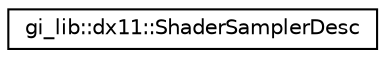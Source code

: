 digraph "Graphical Class Hierarchy"
{
  edge [fontname="Helvetica",fontsize="10",labelfontname="Helvetica",labelfontsize="10"];
  node [fontname="Helvetica",fontsize="10",shape=record];
  rankdir="LR";
  Node1 [label="gi_lib::dx11::ShaderSamplerDesc",height=0.2,width=0.4,color="black", fillcolor="white", style="filled",URL="$structgi__lib_1_1dx11_1_1_shader_sampler_desc.html",tooltip="Description of a shader sampler. "];
}
